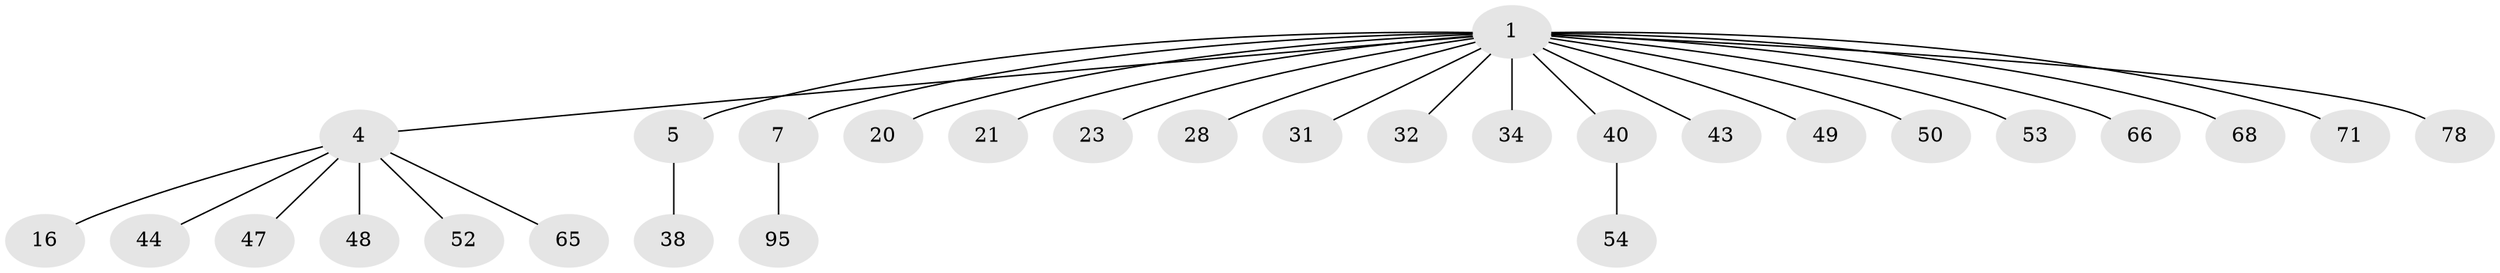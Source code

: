 // original degree distribution, {4: 0.09278350515463918, 6: 0.020618556701030927, 3: 0.14432989690721648, 5: 0.020618556701030927, 2: 0.2268041237113402, 1: 0.4948453608247423}
// Generated by graph-tools (version 1.1) at 2025/19/03/04/25 18:19:10]
// undirected, 29 vertices, 28 edges
graph export_dot {
graph [start="1"]
  node [color=gray90,style=filled];
  1 [super="+2+3+46"];
  4 [super="+63+6+33"];
  5 [super="+29+12+45"];
  7 [super="+14+94+56"];
  16 [super="+22+19"];
  20 [super="+35+61"];
  21;
  23;
  28;
  31 [super="+93+39"];
  32 [super="+81"];
  34 [super="+57"];
  38 [super="+82+74"];
  40 [super="+42"];
  43;
  44 [super="+59"];
  47 [super="+55"];
  48;
  49 [super="+75"];
  50;
  52;
  53;
  54 [super="+64+80+83"];
  65;
  66;
  68;
  71;
  78;
  95;
  1 -- 4;
  1 -- 40;
  1 -- 68;
  1 -- 7;
  1 -- 66;
  1 -- 5;
  1 -- 71;
  1 -- 78;
  1 -- 20;
  1 -- 21;
  1 -- 23;
  1 -- 28;
  1 -- 31;
  1 -- 32;
  1 -- 34;
  1 -- 43;
  1 -- 49;
  1 -- 50;
  1 -- 53;
  4 -- 16;
  4 -- 65;
  4 -- 48;
  4 -- 52;
  4 -- 44;
  4 -- 47;
  5 -- 38;
  7 -- 95;
  40 -- 54;
}
